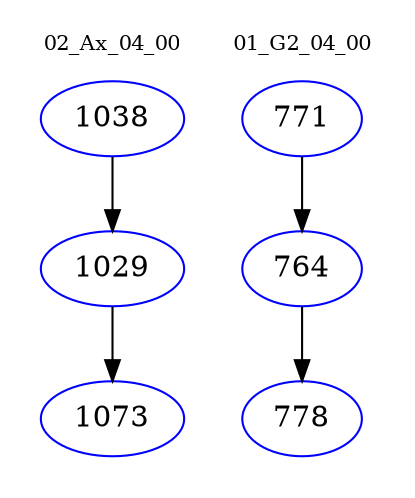 digraph{
subgraph cluster_0 {
color = white
label = "02_Ax_04_00";
fontsize=10;
T0_1038 [label="1038", color="blue"]
T0_1038 -> T0_1029 [color="black"]
T0_1029 [label="1029", color="blue"]
T0_1029 -> T0_1073 [color="black"]
T0_1073 [label="1073", color="blue"]
}
subgraph cluster_1 {
color = white
label = "01_G2_04_00";
fontsize=10;
T1_771 [label="771", color="blue"]
T1_771 -> T1_764 [color="black"]
T1_764 [label="764", color="blue"]
T1_764 -> T1_778 [color="black"]
T1_778 [label="778", color="blue"]
}
}
